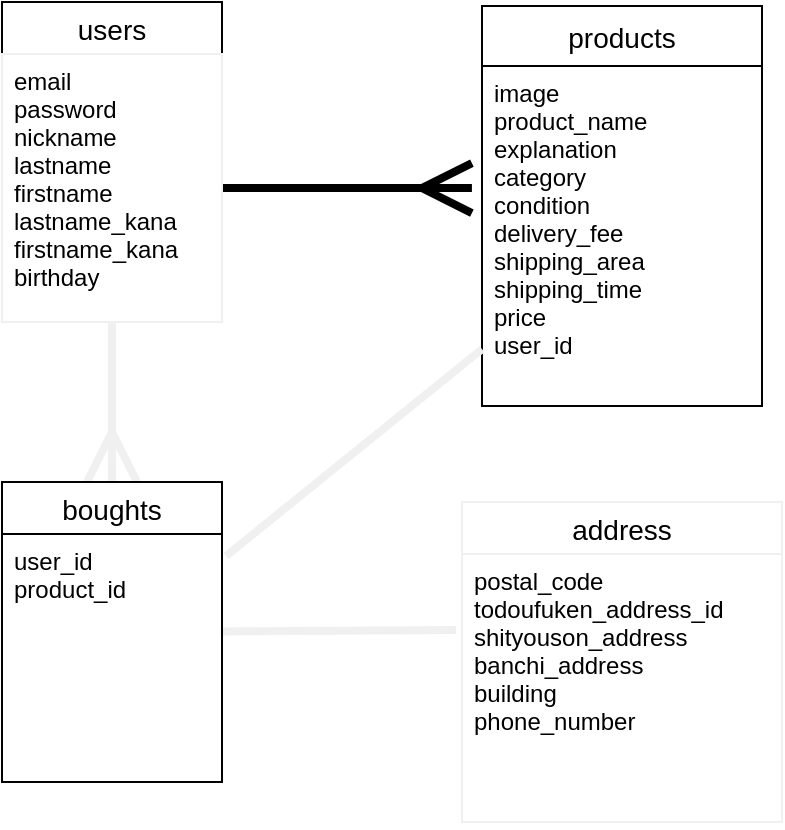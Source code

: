 <mxfile version="13.6.5">
    <diagram id="bXzdhsL-ICkwTzE-PmSV" name="ページ1">
        <mxGraphModel dx="451" dy="542" grid="1" gridSize="10" guides="1" tooltips="1" connect="1" arrows="1" fold="1" page="1" pageScale="1" pageWidth="827" pageHeight="1169" math="0" shadow="0">
            <root>
                <mxCell id="0"/>
                <mxCell id="1" parent="0"/>
                <mxCell id="27" style="edgeStyle=none;rounded=0;jumpStyle=none;orthogonalLoop=1;jettySize=auto;html=1;entryX=0.5;entryY=0;entryDx=0;entryDy=0;endArrow=ERmany;endFill=0;endSize=20;strokeColor=#f0f0f0;strokeWidth=4;" parent="1" source="2" target="17" edge="1">
                    <mxGeometry relative="1" as="geometry"/>
                </mxCell>
                <mxCell id="2" value="users" style="swimlane;fontStyle=0;childLayout=stackLayout;horizontal=1;startSize=26;horizontalStack=0;resizeParent=1;resizeParentMax=0;resizeLast=0;collapsible=1;marginBottom=0;align=center;fontSize=14;" parent="1" vertex="1">
                    <mxGeometry x="70" y="50" width="110" height="160" as="geometry"/>
                </mxCell>
                <mxCell id="32" style="edgeStyle=none;rounded=0;jumpStyle=none;orthogonalLoop=1;jettySize=auto;html=1;entryX=-0.019;entryY=0.284;entryDx=0;entryDy=0;entryPerimeter=0;endArrow=none;endFill=0;endSize=20;strokeColor=#f0f0f0;strokeWidth=4;" parent="1" source="17" target="30" edge="1">
                    <mxGeometry relative="1" as="geometry"/>
                </mxCell>
                <mxCell id="17" value="boughts" style="swimlane;fontStyle=0;childLayout=stackLayout;horizontal=1;startSize=26;horizontalStack=0;resizeParent=1;resizeParentMax=0;resizeLast=0;collapsible=1;marginBottom=0;align=center;fontSize=14;" parent="1" vertex="1">
                    <mxGeometry x="70" y="290" width="110" height="150" as="geometry"/>
                </mxCell>
                <mxCell id="18" value="user_id&#10;product_id" style="text;strokeColor=none;fillColor=none;spacingLeft=4;spacingRight=4;overflow=hidden;rotatable=0;points=[[0,0.5],[1,0.5]];portConstraint=eastwest;fontSize=12;" parent="17" vertex="1">
                    <mxGeometry y="26" width="110" height="124" as="geometry"/>
                </mxCell>
                <mxCell id="13" value="products" style="swimlane;fontStyle=0;childLayout=stackLayout;horizontal=1;startSize=30;horizontalStack=0;resizeParent=1;resizeParentMax=0;resizeLast=0;collapsible=1;marginBottom=0;align=center;fontSize=14;" parent="1" vertex="1">
                    <mxGeometry x="310" y="52" width="140" height="200" as="geometry"/>
                </mxCell>
                <mxCell id="15" value="image&#10;product_name&#10;explanation&#10;category&#10;condition&#10;delivery_fee&#10;shipping_area&#10;shipping_time &#10;price&#10;user_id" style="text;strokeColor=none;fillColor=none;spacingLeft=4;spacingRight=4;overflow=hidden;rotatable=0;points=[[0,0.5],[1,0.5]];portConstraint=eastwest;fontSize=12;" parent="13" vertex="1">
                    <mxGeometry y="30" width="140" height="170" as="geometry"/>
                </mxCell>
                <mxCell id="26" style="rounded=0;orthogonalLoop=1;jettySize=auto;html=1;exitX=1;exitY=0.5;exitDx=0;exitDy=0;jumpStyle=none;endArrow=ERmany;endFill=0;strokeWidth=4;endSize=20;entryX=-0.036;entryY=0.359;entryDx=0;entryDy=0;entryPerimeter=0;" parent="1" source="5" target="15" edge="1">
                    <mxGeometry relative="1" as="geometry">
                        <mxPoint x="300" y="143" as="targetPoint"/>
                        <Array as="points"/>
                    </mxGeometry>
                </mxCell>
                <mxCell id="5" value="email &#10;password&#10;nickname&#10;lastname&#10;firstname&#10;lastname_kana&#10;firstname_kana&#10;birthday" style="text;fillColor=none;spacingLeft=4;spacingRight=4;overflow=hidden;rotatable=0;points=[[0,0.5],[1,0.5]];portConstraint=eastwest;fontSize=12;strokeColor=#f0f0f0;" parent="1" vertex="1">
                    <mxGeometry x="70" y="76" width="110" height="134" as="geometry"/>
                </mxCell>
                <mxCell id="28" value="address" style="swimlane;fontStyle=0;childLayout=stackLayout;horizontal=1;startSize=26;horizontalStack=0;resizeParent=1;resizeParentMax=0;resizeLast=0;collapsible=1;marginBottom=0;align=center;fontSize=14;strokeColor=#f0f0f0;" parent="1" vertex="1">
                    <mxGeometry x="300" y="300" width="160" height="160" as="geometry"/>
                </mxCell>
                <mxCell id="30" value="postal_code&#10;todoufuken_address_id&#10;shityouson_address&#10;banchi_address&#10;building&#10;phone_number" style="text;strokeColor=none;fillColor=none;spacingLeft=4;spacingRight=4;overflow=hidden;rotatable=0;points=[[0,0.5],[1,0.5]];portConstraint=eastwest;fontSize=12;" parent="28" vertex="1">
                    <mxGeometry y="26" width="160" height="134" as="geometry"/>
                </mxCell>
                <mxCell id="33" style="edgeStyle=none;rounded=0;jumpStyle=none;orthogonalLoop=1;jettySize=auto;html=1;entryX=1.018;entryY=0.089;entryDx=0;entryDy=0;entryPerimeter=0;endArrow=none;endFill=0;endSize=20;strokeColor=#f0f0f0;strokeWidth=4;" parent="1" source="15" target="18" edge="1">
                    <mxGeometry relative="1" as="geometry"/>
                </mxCell>
            </root>
        </mxGraphModel>
    </diagram>
</mxfile>